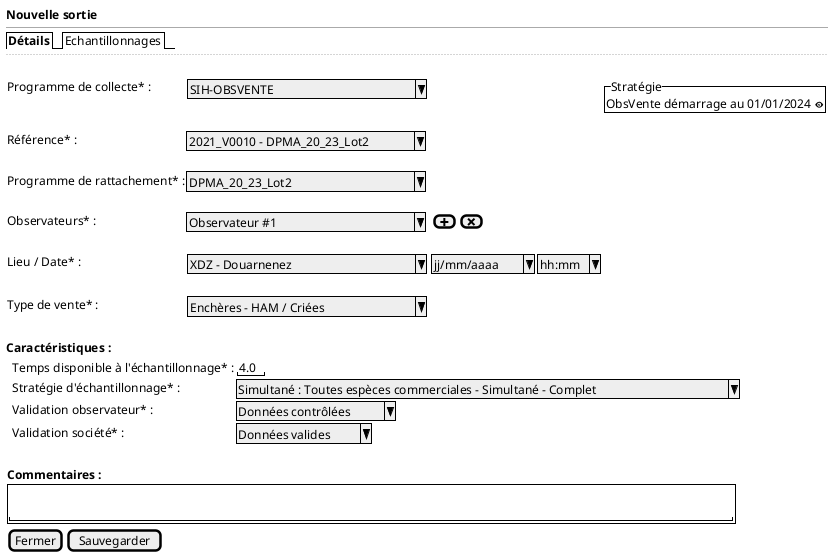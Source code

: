 @startsalt
{
  <b>Nouvelle sortie
  --
  {/ <b>Détails | Echantillonnages }
  ..
  .
  {

      Programme de collecte* :    | { ^SIH-OBSVENTE                ^ } | * | {^"Stratégie"
                                                                                              ObsVente démarrage au 01/01/2024 <&eye> }

      Référence* : | ^2021_V0010 - DPMA_20_23_Lot2^
      .
      Programme de rattachement* : | ^DPMA_20_23_Lot2             ^
      .
      Observateurs* :            | ^ Observateur #1             ^ | { [<&plus>] | [<&x>] }
      .
      Lieu / Date* :     | { ^XDZ - Douarnenez            ^ } | { ^ jj/mm/aaaa^  |  ^ hh:mm^ }
      .
      Type de vente* :   | { ^Enchères - HAM / Criées     ^}
      .
  }

  <b>Caractéristiques :

  {
      . | Temps disponible à l'échantillonnage* :| "4.0"
      . | Stratégie d'échantillonnage* : | ^Simultané : Toutes espèces commerciales - Simultané - Complet^
      . | Validation observateur* : | ^Données contrôlées^
      . | Validation société* : | ^Données valides^
      . | .
  }


  {
     <b>Commentaires :

     {+ .
        "                                                                                          "
     }
  }

  { [Fermer] | [Sauvegarder] }
}
@endsalt

